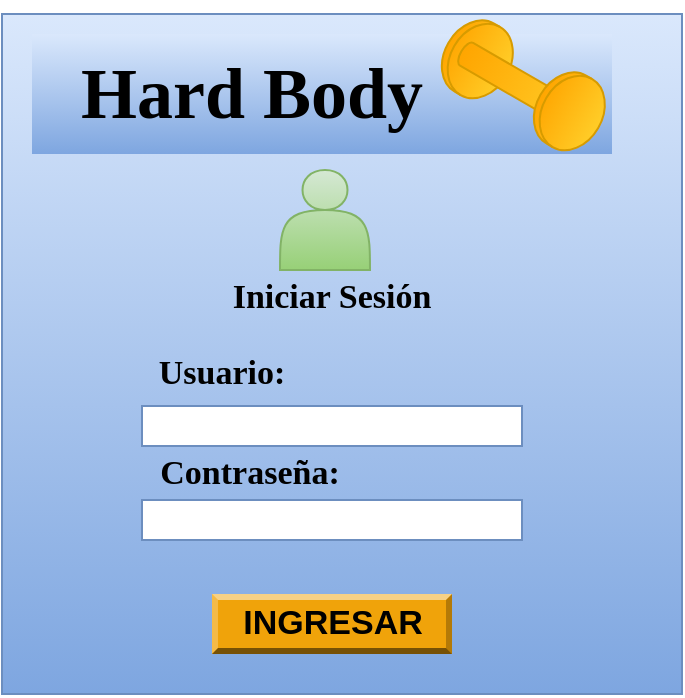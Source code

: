<mxfile version="15.4.0" type="google"><diagram id="4BuRatMpY1NwDPw__wHY" name="Page-1"><mxGraphModel dx="868" dy="393" grid="1" gridSize="10" guides="1" tooltips="1" connect="1" arrows="1" fold="1" page="1" pageScale="1" pageWidth="827" pageHeight="1169" math="0" shadow="0"><root><mxCell id="0"/><mxCell id="1" parent="0"/><mxCell id="IB4fz8-xF_-Xl_Swqsyg-1" value="" style="whiteSpace=wrap;html=1;aspect=fixed;gradientColor=#7ea6e0;fillColor=#dae8fc;strokeColor=#6c8ebf;" parent="1" vertex="1"><mxGeometry x="240" y="120" width="340" height="340" as="geometry"/></mxCell><mxCell id="IB4fz8-xF_-Xl_Swqsyg-6" value="" style="shape=actor;whiteSpace=wrap;html=1;fillColor=#d5e8d4;strokeColor=#82b366;gradientColor=#97d077;" parent="1" vertex="1"><mxGeometry x="379" y="198" width="45" height="50" as="geometry"/></mxCell><mxCell id="IB4fz8-xF_-Xl_Swqsyg-7" value="" style="rounded=0;whiteSpace=wrap;html=1;gradientColor=#7ea6e0;fillColor=#dae8fc;strokeColor=none;" parent="1" vertex="1"><mxGeometry x="255" y="130" width="290" height="60" as="geometry"/></mxCell><mxCell id="IB4fz8-xF_-Xl_Swqsyg-8" value="Hard Body" style="text;html=1;strokeColor=none;fillColor=none;align=center;verticalAlign=middle;whiteSpace=wrap;rounded=0;fontFamily=Tahoma;fontStyle=1;fontSize=36;" parent="1" vertex="1"><mxGeometry x="260" y="120" width="210" height="80" as="geometry"/></mxCell><mxCell id="IB4fz8-xF_-Xl_Swqsyg-12" value="" style="group;rotation=30;" parent="1" vertex="1" connectable="0"><mxGeometry x="460" y="130" width="80" height="50" as="geometry"/></mxCell><mxCell id="IB4fz8-xF_-Xl_Swqsyg-9" value="" style="shape=cylinder3;whiteSpace=wrap;html=1;boundedLbl=1;backgroundOutline=1;size=15;fontFamily=Tahoma;fontSize=32;strokeColor=#d79b00;rotation=120;fillColor=#ffcd28;gradientColor=#ffa500;" parent="IB4fz8-xF_-Xl_Swqsyg-12" vertex="1"><mxGeometry x="-2" y="-4" width="39.344" height="33.333" as="geometry"/></mxCell><mxCell id="IB4fz8-xF_-Xl_Swqsyg-11" value="" style="shape=cylinder3;whiteSpace=wrap;html=1;boundedLbl=1;backgroundOutline=1;size=3;fontFamily=Tahoma;fontSize=32;strokeColor=#d79b00;rotation=120;fillColor=#ffcd28;gradientColor=#ffa500;" parent="IB4fz8-xF_-Xl_Swqsyg-12" vertex="1"><mxGeometry x="32" y="-8" width="13.115" height="66.667" as="geometry"/></mxCell><mxCell id="IB4fz8-xF_-Xl_Swqsyg-10" value="" style="shape=cylinder3;whiteSpace=wrap;html=1;boundedLbl=1;backgroundOutline=1;size=15;fontFamily=Tahoma;fontSize=32;strokeColor=#d79b00;rotation=120;fillColor=#ffcd28;gradientColor=#ffa500;" parent="IB4fz8-xF_-Xl_Swqsyg-12" vertex="1"><mxGeometry x="44" y="22" width="39.344" height="33.333" as="geometry"/></mxCell><mxCell id="IB4fz8-xF_-Xl_Swqsyg-14" value="" style="rounded=0;whiteSpace=wrap;html=1;fontFamily=Tahoma;fontSize=36;strokeColor=#6C8EBF;" parent="1" vertex="1"><mxGeometry x="310" y="316" width="190" height="20" as="geometry"/></mxCell><mxCell id="IB4fz8-xF_-Xl_Swqsyg-15" value="" style="rounded=0;whiteSpace=wrap;html=1;fontFamily=Tahoma;fontSize=36;strokeColor=#6C8EBF;" parent="1" vertex="1"><mxGeometry x="310" y="363" width="190" height="20" as="geometry"/></mxCell><mxCell id="IB4fz8-xF_-Xl_Swqsyg-18" value="Usuario:" style="text;html=1;strokeColor=none;fillColor=none;align=center;verticalAlign=middle;whiteSpace=wrap;rounded=0;fontFamily=Tahoma;fontSize=17;fontStyle=1" parent="1" vertex="1"><mxGeometry x="300" y="300" width="100" as="geometry"/></mxCell><mxCell id="IB4fz8-xF_-Xl_Swqsyg-19" value="Contraseña:" style="text;html=1;strokeColor=none;fillColor=none;align=center;verticalAlign=middle;whiteSpace=wrap;rounded=0;fontFamily=Tahoma;fontSize=17;fontStyle=1" parent="1" vertex="1"><mxGeometry x="314" y="350" width="100" as="geometry"/></mxCell><mxCell id="IB4fz8-xF_-Xl_Swqsyg-20" value="Iniciar Sesión" style="text;html=1;strokeColor=none;fillColor=none;align=center;verticalAlign=middle;whiteSpace=wrap;rounded=0;fontFamily=Tahoma;fontSize=17;fontStyle=1" parent="1" vertex="1"><mxGeometry x="335" y="262" width="140" as="geometry"/></mxCell><mxCell id="IB4fz8-xF_-Xl_Swqsyg-21" value="INGRESAR" style="labelPosition=center;verticalLabelPosition=middle;align=center;html=1;shape=mxgraph.basic.shaded_button;dx=3;fillColor=#f0a30a;strokeColor=#BD7000;fontFamily=Helvetica;fontSize=17;fontStyle=1;fontColor=#000000;" parent="1" vertex="1"><mxGeometry x="345" y="410" width="120" height="30" as="geometry"/></mxCell></root></mxGraphModel></diagram></mxfile>
